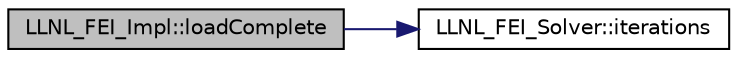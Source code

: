 digraph "LLNL_FEI_Impl::loadComplete"
{
 // LATEX_PDF_SIZE
  edge [fontname="Helvetica",fontsize="10",labelfontname="Helvetica",labelfontsize="10"];
  node [fontname="Helvetica",fontsize="10",shape=record];
  rankdir="LR";
  Node1 [label="LLNL_FEI_Impl::loadComplete",height=0.2,width=0.4,color="black", fillcolor="grey75", style="filled", fontcolor="black",tooltip=" "];
  Node1 -> Node2 [color="midnightblue",fontsize="10",style="solid",fontname="Helvetica"];
  Node2 [label="LLNL_FEI_Solver::iterations",height=0.2,width=0.4,color="black", fillcolor="white", style="filled",URL="$class_l_l_n_l___f_e_i___solver.html#a5e4421ce6900a63066aa68d9eaf40b89",tooltip=" "];
}
